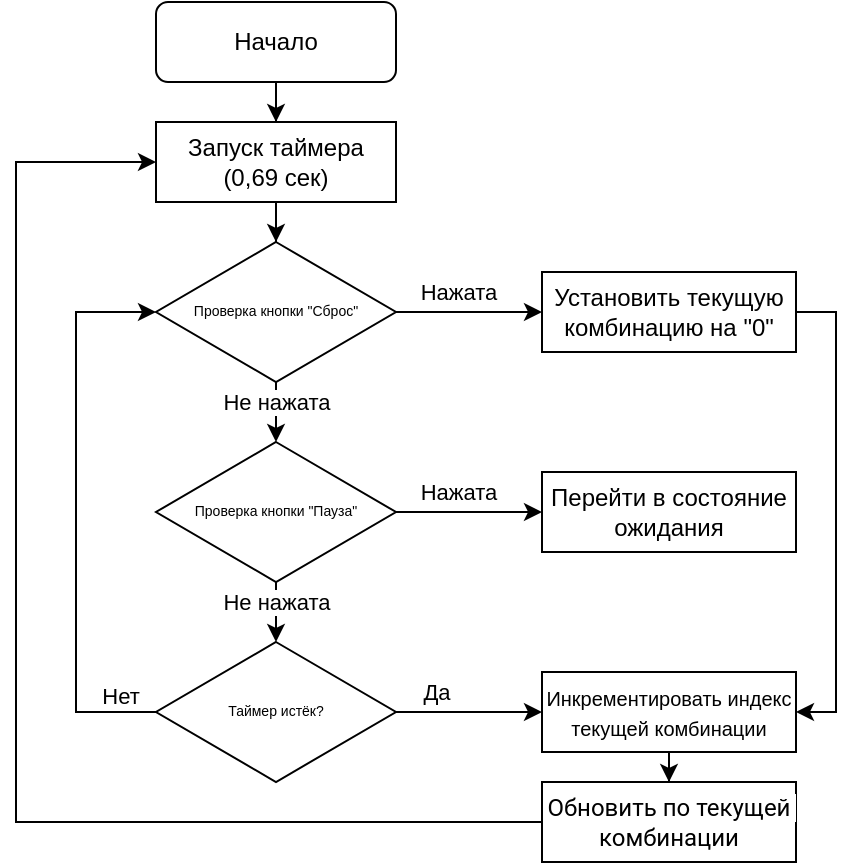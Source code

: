 <mxfile version="24.7.17">
  <diagram id="C5RBs43oDa-KdzZeNtuy" name="Page-1">
    <mxGraphModel dx="507" dy="712" grid="1" gridSize="10" guides="1" tooltips="1" connect="1" arrows="1" fold="1" page="1" pageScale="1" pageWidth="827" pageHeight="1169" math="0" shadow="0">
      <root>
        <mxCell id="WIyWlLk6GJQsqaUBKTNV-0" />
        <mxCell id="WIyWlLk6GJQsqaUBKTNV-1" parent="WIyWlLk6GJQsqaUBKTNV-0" />
        <mxCell id="OB-vQyYwGmHaTPUeehGj-5" value="" style="edgeStyle=orthogonalEdgeStyle;rounded=0;orthogonalLoop=1;jettySize=auto;html=1;entryX=0;entryY=0.5;entryDx=0;entryDy=0;" edge="1" parent="WIyWlLk6GJQsqaUBKTNV-1" source="WIyWlLk6GJQsqaUBKTNV-6" target="OB-vQyYwGmHaTPUeehGj-7">
          <mxGeometry relative="1" as="geometry">
            <mxPoint x="350" y="210" as="targetPoint" />
          </mxGeometry>
        </mxCell>
        <mxCell id="OB-vQyYwGmHaTPUeehGj-6" value="Нажата" style="edgeLabel;html=1;align=center;verticalAlign=middle;resizable=0;points=[];" vertex="1" connectable="0" parent="OB-vQyYwGmHaTPUeehGj-5">
          <mxGeometry x="-0.269" y="-1" relative="1" as="geometry">
            <mxPoint x="4" y="-11" as="offset" />
          </mxGeometry>
        </mxCell>
        <mxCell id="OB-vQyYwGmHaTPUeehGj-13" value="" style="edgeStyle=orthogonalEdgeStyle;rounded=0;orthogonalLoop=1;jettySize=auto;html=1;entryX=0.5;entryY=0;entryDx=0;entryDy=0;exitX=0.5;exitY=1;exitDx=0;exitDy=0;" edge="1" parent="WIyWlLk6GJQsqaUBKTNV-1" source="WIyWlLk6GJQsqaUBKTNV-6" target="OB-vQyYwGmHaTPUeehGj-11">
          <mxGeometry relative="1" as="geometry" />
        </mxCell>
        <mxCell id="OB-vQyYwGmHaTPUeehGj-14" value="Не нажата" style="edgeLabel;html=1;align=center;verticalAlign=middle;resizable=0;points=[];" vertex="1" connectable="0" parent="OB-vQyYwGmHaTPUeehGj-13">
          <mxGeometry x="0.379" y="2" relative="1" as="geometry">
            <mxPoint x="-2" y="-11" as="offset" />
          </mxGeometry>
        </mxCell>
        <mxCell id="WIyWlLk6GJQsqaUBKTNV-6" value="&lt;font style=&quot;font-size: 7px;&quot;&gt;Проверка кнопки &quot;Сброс&quot;&lt;/font&gt;" style="rhombus;whiteSpace=wrap;html=1;shadow=0;fontFamily=Helvetica;fontSize=12;align=center;strokeWidth=1;spacing=6;spacingTop=-4;" parent="WIyWlLk6GJQsqaUBKTNV-1" vertex="1">
          <mxGeometry x="160" y="170" width="120" height="70" as="geometry" />
        </mxCell>
        <mxCell id="OB-vQyYwGmHaTPUeehGj-3" style="edgeStyle=orthogonalEdgeStyle;rounded=0;orthogonalLoop=1;jettySize=auto;html=1;entryX=0.5;entryY=0;entryDx=0;entryDy=0;" edge="1" parent="WIyWlLk6GJQsqaUBKTNV-1" source="OB-vQyYwGmHaTPUeehGj-0" target="WIyWlLk6GJQsqaUBKTNV-6">
          <mxGeometry relative="1" as="geometry" />
        </mxCell>
        <mxCell id="OB-vQyYwGmHaTPUeehGj-0" value="Запуск таймера (0,69 сек)" style="rounded=0;whiteSpace=wrap;html=1;fontSize=12;glass=0;strokeWidth=1;shadow=0;" vertex="1" parent="WIyWlLk6GJQsqaUBKTNV-1">
          <mxGeometry x="160" y="110" width="120" height="40" as="geometry" />
        </mxCell>
        <mxCell id="OB-vQyYwGmHaTPUeehGj-4" value="" style="edgeStyle=orthogonalEdgeStyle;rounded=0;orthogonalLoop=1;jettySize=auto;html=1;" edge="1" parent="WIyWlLk6GJQsqaUBKTNV-1" source="OB-vQyYwGmHaTPUeehGj-1" target="OB-vQyYwGmHaTPUeehGj-0">
          <mxGeometry relative="1" as="geometry" />
        </mxCell>
        <mxCell id="OB-vQyYwGmHaTPUeehGj-1" value="Начало" style="rounded=1;whiteSpace=wrap;html=1;fontSize=12;glass=0;strokeWidth=1;shadow=0;" vertex="1" parent="WIyWlLk6GJQsqaUBKTNV-1">
          <mxGeometry x="160" y="50" width="120" height="40" as="geometry" />
        </mxCell>
        <mxCell id="OB-vQyYwGmHaTPUeehGj-31" style="edgeStyle=orthogonalEdgeStyle;rounded=0;orthogonalLoop=1;jettySize=auto;html=1;entryX=1;entryY=0.5;entryDx=0;entryDy=0;" edge="1" parent="WIyWlLk6GJQsqaUBKTNV-1" source="OB-vQyYwGmHaTPUeehGj-7" target="OB-vQyYwGmHaTPUeehGj-20">
          <mxGeometry relative="1" as="geometry">
            <Array as="points">
              <mxPoint x="500" y="205" />
              <mxPoint x="500" y="405" />
            </Array>
          </mxGeometry>
        </mxCell>
        <mxCell id="OB-vQyYwGmHaTPUeehGj-7" value="Установить текущую комбинацию на &quot;0&quot;" style="rounded=0;whiteSpace=wrap;html=1;fontSize=12;glass=0;strokeWidth=1;shadow=0;" vertex="1" parent="WIyWlLk6GJQsqaUBKTNV-1">
          <mxGeometry x="353" y="185" width="127" height="40" as="geometry" />
        </mxCell>
        <mxCell id="OB-vQyYwGmHaTPUeehGj-9" value="" style="edgeStyle=orthogonalEdgeStyle;rounded=0;orthogonalLoop=1;jettySize=auto;html=1;entryX=0;entryY=0.5;entryDx=0;entryDy=0;" edge="1" parent="WIyWlLk6GJQsqaUBKTNV-1" source="OB-vQyYwGmHaTPUeehGj-11" target="OB-vQyYwGmHaTPUeehGj-12">
          <mxGeometry relative="1" as="geometry">
            <mxPoint x="350" y="310" as="targetPoint" />
          </mxGeometry>
        </mxCell>
        <mxCell id="OB-vQyYwGmHaTPUeehGj-10" value="Нажата" style="edgeLabel;html=1;align=center;verticalAlign=middle;resizable=0;points=[];" vertex="1" connectable="0" parent="OB-vQyYwGmHaTPUeehGj-9">
          <mxGeometry x="-0.269" y="-1" relative="1" as="geometry">
            <mxPoint x="4" y="-11" as="offset" />
          </mxGeometry>
        </mxCell>
        <mxCell id="OB-vQyYwGmHaTPUeehGj-11" value="&lt;font style=&quot;font-size: 7px;&quot;&gt;Проверка кнопки &quot;Пауза&quot;&lt;/font&gt;" style="rhombus;whiteSpace=wrap;html=1;shadow=0;fontFamily=Helvetica;fontSize=12;align=center;strokeWidth=1;spacing=6;spacingTop=-4;" vertex="1" parent="WIyWlLk6GJQsqaUBKTNV-1">
          <mxGeometry x="160" y="270" width="120" height="70" as="geometry" />
        </mxCell>
        <mxCell id="OB-vQyYwGmHaTPUeehGj-12" value="Перейти в состояние ожидания" style="rounded=0;whiteSpace=wrap;html=1;fontSize=12;glass=0;strokeWidth=1;shadow=0;" vertex="1" parent="WIyWlLk6GJQsqaUBKTNV-1">
          <mxGeometry x="353" y="285" width="127" height="40" as="geometry" />
        </mxCell>
        <mxCell id="OB-vQyYwGmHaTPUeehGj-15" value="" style="edgeStyle=orthogonalEdgeStyle;rounded=0;orthogonalLoop=1;jettySize=auto;html=1;exitX=0.5;exitY=1;exitDx=0;exitDy=0;" edge="1" parent="WIyWlLk6GJQsqaUBKTNV-1" source="OB-vQyYwGmHaTPUeehGj-11">
          <mxGeometry relative="1" as="geometry">
            <mxPoint x="219.66" y="340" as="sourcePoint" />
            <mxPoint x="220" y="370" as="targetPoint" />
          </mxGeometry>
        </mxCell>
        <mxCell id="OB-vQyYwGmHaTPUeehGj-16" value="Не нажата" style="edgeLabel;html=1;align=center;verticalAlign=middle;resizable=0;points=[];" vertex="1" connectable="0" parent="OB-vQyYwGmHaTPUeehGj-15">
          <mxGeometry x="0.379" y="2" relative="1" as="geometry">
            <mxPoint x="-2" y="-11" as="offset" />
          </mxGeometry>
        </mxCell>
        <mxCell id="OB-vQyYwGmHaTPUeehGj-17" value="" style="edgeStyle=orthogonalEdgeStyle;rounded=0;orthogonalLoop=1;jettySize=auto;html=1;entryX=0;entryY=0.5;entryDx=0;entryDy=0;" edge="1" parent="WIyWlLk6GJQsqaUBKTNV-1" source="OB-vQyYwGmHaTPUeehGj-19" target="OB-vQyYwGmHaTPUeehGj-20">
          <mxGeometry relative="1" as="geometry">
            <mxPoint x="350" y="410" as="targetPoint" />
          </mxGeometry>
        </mxCell>
        <mxCell id="OB-vQyYwGmHaTPUeehGj-18" value="Да" style="edgeLabel;html=1;align=center;verticalAlign=middle;resizable=0;points=[];" vertex="1" connectable="0" parent="OB-vQyYwGmHaTPUeehGj-17">
          <mxGeometry x="-0.269" y="-1" relative="1" as="geometry">
            <mxPoint x="-7" y="-11" as="offset" />
          </mxGeometry>
        </mxCell>
        <mxCell id="OB-vQyYwGmHaTPUeehGj-19" value="&lt;font style=&quot;font-size: 7px;&quot;&gt;Таймер истёк?&lt;/font&gt;" style="rhombus;whiteSpace=wrap;html=1;shadow=0;fontFamily=Helvetica;fontSize=12;align=center;strokeWidth=1;spacing=6;spacingTop=-4;" vertex="1" parent="WIyWlLk6GJQsqaUBKTNV-1">
          <mxGeometry x="160" y="370" width="120" height="70" as="geometry" />
        </mxCell>
        <mxCell id="OB-vQyYwGmHaTPUeehGj-30" value="" style="edgeStyle=orthogonalEdgeStyle;rounded=0;orthogonalLoop=1;jettySize=auto;html=1;" edge="1" parent="WIyWlLk6GJQsqaUBKTNV-1" source="OB-vQyYwGmHaTPUeehGj-20" target="OB-vQyYwGmHaTPUeehGj-25">
          <mxGeometry relative="1" as="geometry" />
        </mxCell>
        <mxCell id="OB-vQyYwGmHaTPUeehGj-20" value="&lt;font style=&quot;font-size: 10px;&quot;&gt;Инкрементировать индекс текущей комбинации&lt;/font&gt;" style="rounded=0;whiteSpace=wrap;html=1;fontSize=12;glass=0;strokeWidth=1;shadow=0;" vertex="1" parent="WIyWlLk6GJQsqaUBKTNV-1">
          <mxGeometry x="353" y="385" width="127" height="40" as="geometry" />
        </mxCell>
        <mxCell id="OB-vQyYwGmHaTPUeehGj-21" value="" style="edgeStyle=orthogonalEdgeStyle;rounded=0;orthogonalLoop=1;jettySize=auto;html=1;exitX=0;exitY=0.5;exitDx=0;exitDy=0;entryX=0;entryY=0.5;entryDx=0;entryDy=0;" edge="1" parent="WIyWlLk6GJQsqaUBKTNV-1" source="OB-vQyYwGmHaTPUeehGj-19" target="WIyWlLk6GJQsqaUBKTNV-6">
          <mxGeometry relative="1" as="geometry">
            <mxPoint x="219.66" y="440" as="sourcePoint" />
            <mxPoint x="220" y="470" as="targetPoint" />
            <Array as="points">
              <mxPoint x="120" y="405" />
              <mxPoint x="120" y="205" />
            </Array>
          </mxGeometry>
        </mxCell>
        <mxCell id="OB-vQyYwGmHaTPUeehGj-29" value="Нет" style="edgeLabel;html=1;align=center;verticalAlign=middle;resizable=0;points=[];" vertex="1" connectable="0" parent="OB-vQyYwGmHaTPUeehGj-21">
          <mxGeometry x="-0.907" y="1" relative="1" as="geometry">
            <mxPoint x="-5" y="-9" as="offset" />
          </mxGeometry>
        </mxCell>
        <mxCell id="OB-vQyYwGmHaTPUeehGj-32" style="edgeStyle=orthogonalEdgeStyle;rounded=0;orthogonalLoop=1;jettySize=auto;html=1;entryX=0;entryY=0.5;entryDx=0;entryDy=0;" edge="1" parent="WIyWlLk6GJQsqaUBKTNV-1" source="OB-vQyYwGmHaTPUeehGj-25" target="OB-vQyYwGmHaTPUeehGj-0">
          <mxGeometry relative="1" as="geometry">
            <Array as="points">
              <mxPoint x="90" y="460" />
              <mxPoint x="90" y="130" />
            </Array>
          </mxGeometry>
        </mxCell>
        <mxCell id="OB-vQyYwGmHaTPUeehGj-25" value="&lt;span style=&quot;font-family: Roboto, -apple-system, BlinkMacSystemFont, &amp;quot;Apple Color Emoji&amp;quot;, &amp;quot;Segoe UI&amp;quot;, Oxygen, Ubuntu, Cantarell, &amp;quot;Fira Sans&amp;quot;, &amp;quot;Droid Sans&amp;quot;, &amp;quot;Helvetica Neue&amp;quot;, sans-serif; text-align: start; white-space-collapse: preserve; background-color: rgb(255, 255, 255);&quot;&gt;&lt;font style=&quot;font-size: 12px;&quot;&gt;Обновить по текущей комбинации&lt;/font&gt;&lt;/span&gt;" style="rounded=0;whiteSpace=wrap;html=1;fontSize=12;glass=0;strokeWidth=1;shadow=0;" vertex="1" parent="WIyWlLk6GJQsqaUBKTNV-1">
          <mxGeometry x="353" y="440" width="127" height="40" as="geometry" />
        </mxCell>
      </root>
    </mxGraphModel>
  </diagram>
</mxfile>
